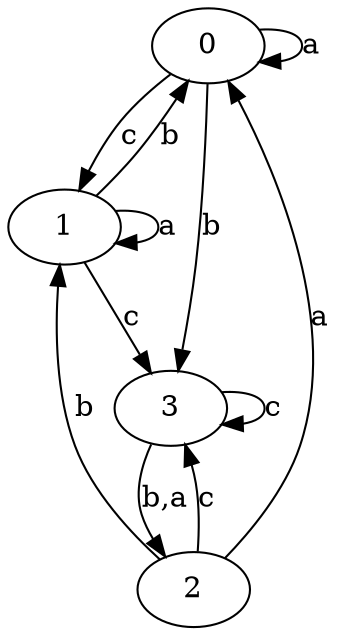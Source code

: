 digraph {
 ranksep=0.5;
 d2tdocpreamble = "\usetikzlibrary{automata}";
 d2tfigpreamble = "\tikzstyle{every state}= [ draw=blue!50,very thick,fill=blue!20]  \tikzstyle{auto}= [fill=white]";
 node [style="state"];
 edge [lblstyle="auto",topath="bend right", len=4  ]
  "0" [label="0",style = "state, initial"];
  "1" [label="1",];
  "2" [label="2",style = "state, accepting"];
  "3" [label="3",];
  "0" -> "0" [label="a",topath="loop above"];
  "0" -> "1" [label="c"];
  "0" -> "3" [label="b"];
  "1" -> "0" [label="b"];
  "1" -> "1" [label="a",topath="loop above"];
  "1" -> "3" [label="c"];
  "2" -> "0" [label="a"];
  "2" -> "1" [label="b"];
  "2" -> "3" [label="c"];
  "3" -> "2" [label="b,a"];
  "3" -> "3" [label="c",topath="loop above"];
}